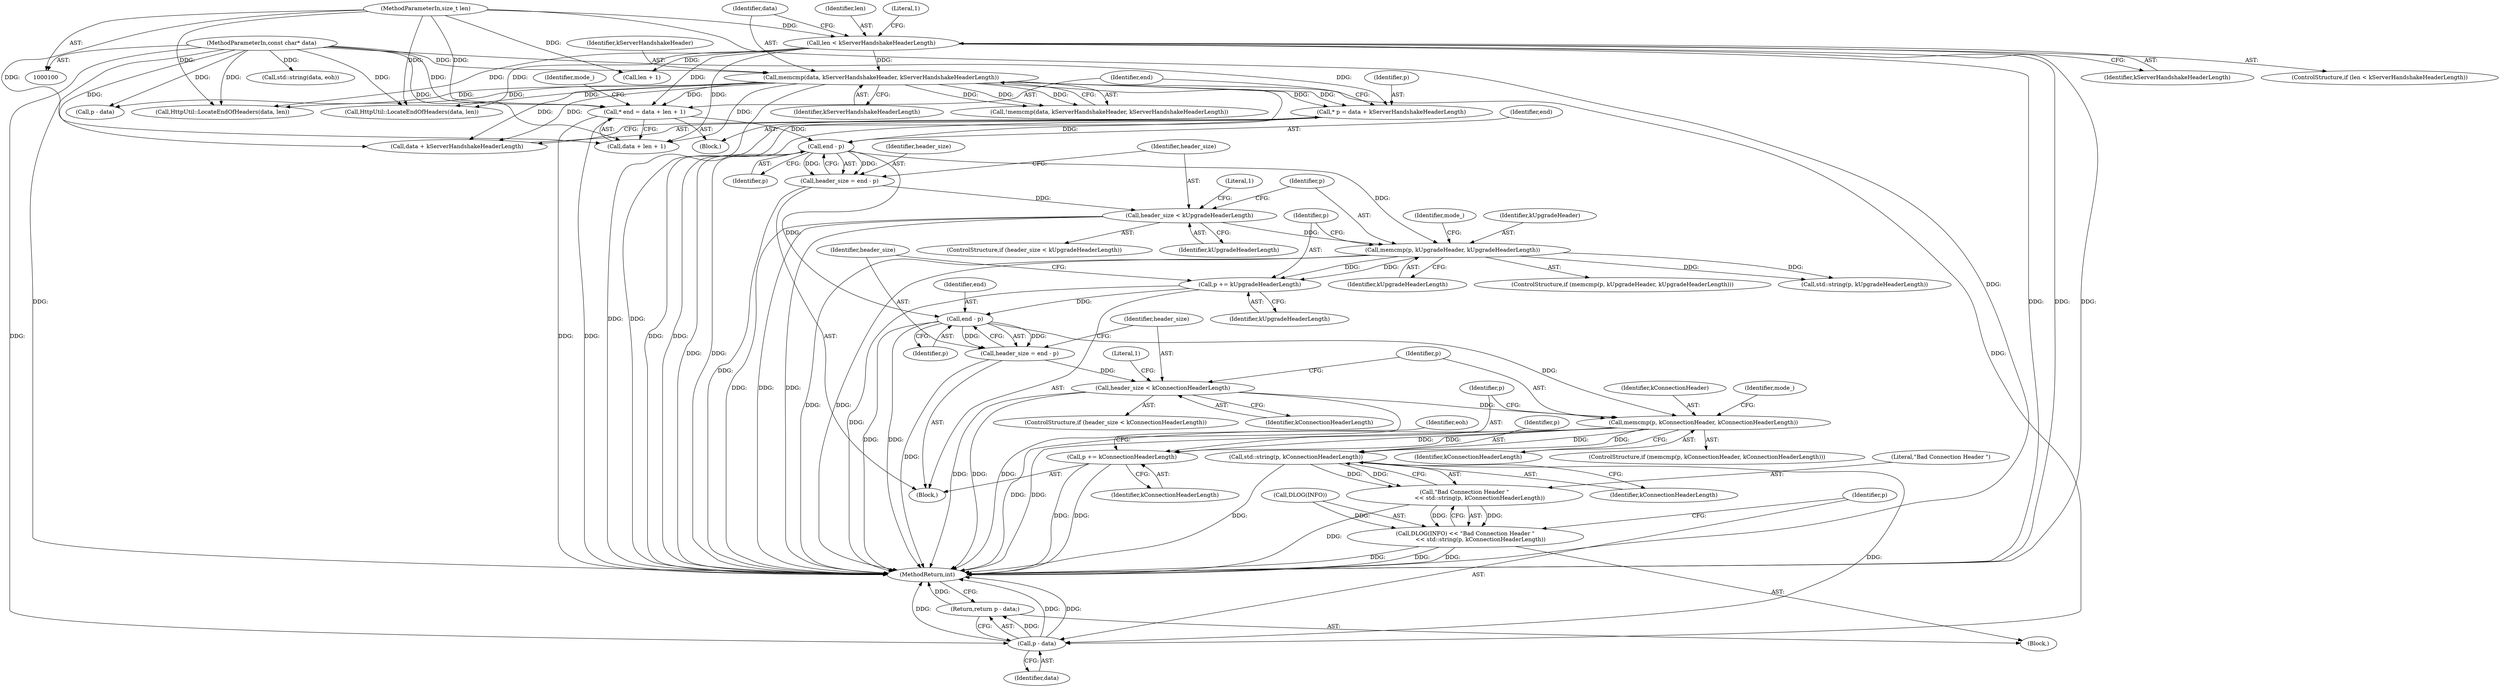 digraph "1_Chrome_511d0a0a31a54e0cc0f15cb1b977dc9f9b20f0d3_4@API" {
"1000211" [label="(Call,memcmp(p, kConnectionHeader, kConnectionHeaderLength))"];
"1000200" [label="(Call,end - p)"];
"1000164" [label="(Call,end - p)"];
"1000149" [label="(Call,* end = data + len + 1)"];
"1000101" [label="(MethodParameterIn,const char* data)"];
"1000117" [label="(Call,memcmp(data, kServerHandshakeHeader, kServerHandshakeHeaderLength))"];
"1000108" [label="(Call,len < kServerHandshakeHeaderLength)"];
"1000102" [label="(MethodParameterIn,size_t len)"];
"1000143" [label="(Call,* p = data + kServerHandshakeHeaderLength)"];
"1000195" [label="(Call,p += kUpgradeHeaderLength)"];
"1000175" [label="(Call,memcmp(p, kUpgradeHeader, kUpgradeHeaderLength))"];
"1000168" [label="(Call,header_size < kUpgradeHeaderLength)"];
"1000162" [label="(Call,header_size = end - p)"];
"1000204" [label="(Call,header_size < kConnectionHeaderLength)"];
"1000198" [label="(Call,header_size = end - p)"];
"1000224" [label="(Call,std::string(p, kConnectionHeaderLength))"];
"1000222" [label="(Call,\"Bad Connection Header \"\n                 << std::string(p, kConnectionHeaderLength))"];
"1000219" [label="(Call,DLOG(INFO) << \"Bad Connection Header \"\n                 << std::string(p, kConnectionHeaderLength))"];
"1000228" [label="(Call,p - data)"];
"1000227" [label="(Return,return p - data;)"];
"1000231" [label="(Call,p += kConnectionHeaderLength)"];
"1000226" [label="(Identifier,kConnectionHeaderLength)"];
"1000167" [label="(ControlStructure,if (header_size < kUpgradeHeaderLength))"];
"1000145" [label="(Call,data + kServerHandshakeHeaderLength)"];
"1000173" [label="(Literal,1)"];
"1000213" [label="(Identifier,kConnectionHeader)"];
"1000117" [label="(Call,memcmp(data, kServerHandshakeHeader, kServerHandshakeHeaderLength))"];
"1000168" [label="(Call,header_size < kUpgradeHeaderLength)"];
"1000169" [label="(Identifier,header_size)"];
"1000103" [label="(Block,)"];
"1000223" [label="(Literal,\"Bad Connection Header \")"];
"1000151" [label="(Call,data + len + 1)"];
"1000237" [label="(Call,HttpUtil::LocateEndOfHeaders(data, len))"];
"1000233" [label="(Identifier,kConnectionHeaderLength)"];
"1000203" [label="(ControlStructure,if (header_size < kConnectionHeaderLength))"];
"1000102" [label="(MethodParameterIn,size_t len)"];
"1000143" [label="(Call,* p = data + kServerHandshakeHeaderLength)"];
"1000118" [label="(Identifier,data)"];
"1000219" [label="(Call,DLOG(INFO) << \"Bad Connection Header \"\n                 << std::string(p, kConnectionHeaderLength))"];
"1000204" [label="(Call,header_size < kConnectionHeaderLength)"];
"1000175" [label="(Call,memcmp(p, kUpgradeHeader, kUpgradeHeaderLength))"];
"1000201" [label="(Identifier,end)"];
"1000120" [label="(Identifier,kServerHandshakeHeaderLength)"];
"1000153" [label="(Call,len + 1)"];
"1000150" [label="(Identifier,end)"];
"1000214" [label="(Identifier,kConnectionHeaderLength)"];
"1000210" [label="(ControlStructure,if (memcmp(p, kConnectionHeader, kConnectionHeaderLength)))"];
"1000198" [label="(Call,header_size = end - p)"];
"1000101" [label="(MethodParameterIn,const char* data)"];
"1000174" [label="(ControlStructure,if (memcmp(p, kUpgradeHeader, kUpgradeHeaderLength)))"];
"1000163" [label="(Identifier,header_size)"];
"1000224" [label="(Call,std::string(p, kConnectionHeaderLength))"];
"1000162" [label="(Call,header_size = end - p)"];
"1000130" [label="(Call,HttpUtil::LocateEndOfHeaders(data, len))"];
"1000231" [label="(Call,p += kConnectionHeaderLength)"];
"1000220" [label="(Call,DLOG(INFO))"];
"1000195" [label="(Call,p += kUpgradeHeaderLength)"];
"1000160" [label="(Block,)"];
"1000176" [label="(Identifier,p)"];
"1000181" [label="(Identifier,mode_)"];
"1000165" [label="(Identifier,end)"];
"1000166" [label="(Identifier,p)"];
"1000217" [label="(Identifier,mode_)"];
"1000188" [label="(Call,std::string(p, kUpgradeHeaderLength))"];
"1000206" [label="(Identifier,kConnectionHeaderLength)"];
"1000259" [label="(Call,std::string(data, eoh))"];
"1000222" [label="(Call,\"Bad Connection Header \"\n                 << std::string(p, kConnectionHeaderLength))"];
"1000110" [label="(Identifier,kServerHandshakeHeaderLength)"];
"1000158" [label="(Identifier,mode_)"];
"1000114" [label="(Literal,1)"];
"1000196" [label="(Identifier,p)"];
"1000209" [label="(Literal,1)"];
"1000230" [label="(Identifier,data)"];
"1000212" [label="(Identifier,p)"];
"1000109" [label="(Identifier,len)"];
"1000200" [label="(Call,end - p)"];
"1000177" [label="(Identifier,kUpgradeHeader)"];
"1000192" [label="(Call,p - data)"];
"1000202" [label="(Identifier,p)"];
"1000229" [label="(Identifier,p)"];
"1000225" [label="(Identifier,p)"];
"1000170" [label="(Identifier,kUpgradeHeaderLength)"];
"1000144" [label="(Identifier,p)"];
"1000228" [label="(Call,p - data)"];
"1000211" [label="(Call,memcmp(p, kConnectionHeader, kConnectionHeaderLength))"];
"1000164" [label="(Call,end - p)"];
"1000149" [label="(Call,* end = data + len + 1)"];
"1000119" [label="(Identifier,kServerHandshakeHeader)"];
"1000215" [label="(Block,)"];
"1000178" [label="(Identifier,kUpgradeHeaderLength)"];
"1000205" [label="(Identifier,header_size)"];
"1000116" [label="(Call,!memcmp(data, kServerHandshakeHeader, kServerHandshakeHeaderLength))"];
"1000108" [label="(Call,len < kServerHandshakeHeaderLength)"];
"1000107" [label="(ControlStructure,if (len < kServerHandshakeHeaderLength))"];
"1000236" [label="(Identifier,eoh)"];
"1000197" [label="(Identifier,kUpgradeHeaderLength)"];
"1000199" [label="(Identifier,header_size)"];
"1000232" [label="(Identifier,p)"];
"1000227" [label="(Return,return p - data;)"];
"1000288" [label="(MethodReturn,int)"];
"1000211" -> "1000210"  [label="AST: "];
"1000211" -> "1000214"  [label="CFG: "];
"1000212" -> "1000211"  [label="AST: "];
"1000213" -> "1000211"  [label="AST: "];
"1000214" -> "1000211"  [label="AST: "];
"1000217" -> "1000211"  [label="CFG: "];
"1000232" -> "1000211"  [label="CFG: "];
"1000211" -> "1000288"  [label="DDG: "];
"1000211" -> "1000288"  [label="DDG: "];
"1000200" -> "1000211"  [label="DDG: "];
"1000204" -> "1000211"  [label="DDG: "];
"1000211" -> "1000224"  [label="DDG: "];
"1000211" -> "1000224"  [label="DDG: "];
"1000211" -> "1000231"  [label="DDG: "];
"1000211" -> "1000231"  [label="DDG: "];
"1000200" -> "1000198"  [label="AST: "];
"1000200" -> "1000202"  [label="CFG: "];
"1000201" -> "1000200"  [label="AST: "];
"1000202" -> "1000200"  [label="AST: "];
"1000198" -> "1000200"  [label="CFG: "];
"1000200" -> "1000288"  [label="DDG: "];
"1000200" -> "1000288"  [label="DDG: "];
"1000200" -> "1000198"  [label="DDG: "];
"1000200" -> "1000198"  [label="DDG: "];
"1000164" -> "1000200"  [label="DDG: "];
"1000195" -> "1000200"  [label="DDG: "];
"1000164" -> "1000162"  [label="AST: "];
"1000164" -> "1000166"  [label="CFG: "];
"1000165" -> "1000164"  [label="AST: "];
"1000166" -> "1000164"  [label="AST: "];
"1000162" -> "1000164"  [label="CFG: "];
"1000164" -> "1000288"  [label="DDG: "];
"1000164" -> "1000288"  [label="DDG: "];
"1000164" -> "1000162"  [label="DDG: "];
"1000164" -> "1000162"  [label="DDG: "];
"1000149" -> "1000164"  [label="DDG: "];
"1000143" -> "1000164"  [label="DDG: "];
"1000164" -> "1000175"  [label="DDG: "];
"1000149" -> "1000103"  [label="AST: "];
"1000149" -> "1000151"  [label="CFG: "];
"1000150" -> "1000149"  [label="AST: "];
"1000151" -> "1000149"  [label="AST: "];
"1000158" -> "1000149"  [label="CFG: "];
"1000149" -> "1000288"  [label="DDG: "];
"1000149" -> "1000288"  [label="DDG: "];
"1000101" -> "1000149"  [label="DDG: "];
"1000117" -> "1000149"  [label="DDG: "];
"1000108" -> "1000149"  [label="DDG: "];
"1000102" -> "1000149"  [label="DDG: "];
"1000101" -> "1000100"  [label="AST: "];
"1000101" -> "1000288"  [label="DDG: "];
"1000101" -> "1000117"  [label="DDG: "];
"1000101" -> "1000130"  [label="DDG: "];
"1000101" -> "1000143"  [label="DDG: "];
"1000101" -> "1000145"  [label="DDG: "];
"1000101" -> "1000151"  [label="DDG: "];
"1000101" -> "1000192"  [label="DDG: "];
"1000101" -> "1000228"  [label="DDG: "];
"1000101" -> "1000237"  [label="DDG: "];
"1000101" -> "1000259"  [label="DDG: "];
"1000117" -> "1000116"  [label="AST: "];
"1000117" -> "1000120"  [label="CFG: "];
"1000118" -> "1000117"  [label="AST: "];
"1000119" -> "1000117"  [label="AST: "];
"1000120" -> "1000117"  [label="AST: "];
"1000116" -> "1000117"  [label="CFG: "];
"1000117" -> "1000288"  [label="DDG: "];
"1000117" -> "1000288"  [label="DDG: "];
"1000117" -> "1000116"  [label="DDG: "];
"1000117" -> "1000116"  [label="DDG: "];
"1000117" -> "1000116"  [label="DDG: "];
"1000108" -> "1000117"  [label="DDG: "];
"1000117" -> "1000130"  [label="DDG: "];
"1000117" -> "1000143"  [label="DDG: "];
"1000117" -> "1000143"  [label="DDG: "];
"1000117" -> "1000145"  [label="DDG: "];
"1000117" -> "1000145"  [label="DDG: "];
"1000117" -> "1000151"  [label="DDG: "];
"1000117" -> "1000192"  [label="DDG: "];
"1000117" -> "1000228"  [label="DDG: "];
"1000117" -> "1000237"  [label="DDG: "];
"1000108" -> "1000107"  [label="AST: "];
"1000108" -> "1000110"  [label="CFG: "];
"1000109" -> "1000108"  [label="AST: "];
"1000110" -> "1000108"  [label="AST: "];
"1000114" -> "1000108"  [label="CFG: "];
"1000118" -> "1000108"  [label="CFG: "];
"1000108" -> "1000288"  [label="DDG: "];
"1000108" -> "1000288"  [label="DDG: "];
"1000108" -> "1000288"  [label="DDG: "];
"1000102" -> "1000108"  [label="DDG: "];
"1000108" -> "1000130"  [label="DDG: "];
"1000108" -> "1000151"  [label="DDG: "];
"1000108" -> "1000153"  [label="DDG: "];
"1000108" -> "1000237"  [label="DDG: "];
"1000102" -> "1000100"  [label="AST: "];
"1000102" -> "1000288"  [label="DDG: "];
"1000102" -> "1000130"  [label="DDG: "];
"1000102" -> "1000151"  [label="DDG: "];
"1000102" -> "1000153"  [label="DDG: "];
"1000102" -> "1000237"  [label="DDG: "];
"1000143" -> "1000103"  [label="AST: "];
"1000143" -> "1000145"  [label="CFG: "];
"1000144" -> "1000143"  [label="AST: "];
"1000145" -> "1000143"  [label="AST: "];
"1000150" -> "1000143"  [label="CFG: "];
"1000143" -> "1000288"  [label="DDG: "];
"1000143" -> "1000288"  [label="DDG: "];
"1000195" -> "1000160"  [label="AST: "];
"1000195" -> "1000197"  [label="CFG: "];
"1000196" -> "1000195"  [label="AST: "];
"1000197" -> "1000195"  [label="AST: "];
"1000199" -> "1000195"  [label="CFG: "];
"1000195" -> "1000288"  [label="DDG: "];
"1000175" -> "1000195"  [label="DDG: "];
"1000175" -> "1000195"  [label="DDG: "];
"1000175" -> "1000174"  [label="AST: "];
"1000175" -> "1000178"  [label="CFG: "];
"1000176" -> "1000175"  [label="AST: "];
"1000177" -> "1000175"  [label="AST: "];
"1000178" -> "1000175"  [label="AST: "];
"1000181" -> "1000175"  [label="CFG: "];
"1000196" -> "1000175"  [label="CFG: "];
"1000175" -> "1000288"  [label="DDG: "];
"1000175" -> "1000288"  [label="DDG: "];
"1000168" -> "1000175"  [label="DDG: "];
"1000175" -> "1000188"  [label="DDG: "];
"1000175" -> "1000188"  [label="DDG: "];
"1000168" -> "1000167"  [label="AST: "];
"1000168" -> "1000170"  [label="CFG: "];
"1000169" -> "1000168"  [label="AST: "];
"1000170" -> "1000168"  [label="AST: "];
"1000173" -> "1000168"  [label="CFG: "];
"1000176" -> "1000168"  [label="CFG: "];
"1000168" -> "1000288"  [label="DDG: "];
"1000168" -> "1000288"  [label="DDG: "];
"1000168" -> "1000288"  [label="DDG: "];
"1000162" -> "1000168"  [label="DDG: "];
"1000162" -> "1000160"  [label="AST: "];
"1000163" -> "1000162"  [label="AST: "];
"1000169" -> "1000162"  [label="CFG: "];
"1000162" -> "1000288"  [label="DDG: "];
"1000204" -> "1000203"  [label="AST: "];
"1000204" -> "1000206"  [label="CFG: "];
"1000205" -> "1000204"  [label="AST: "];
"1000206" -> "1000204"  [label="AST: "];
"1000209" -> "1000204"  [label="CFG: "];
"1000212" -> "1000204"  [label="CFG: "];
"1000204" -> "1000288"  [label="DDG: "];
"1000204" -> "1000288"  [label="DDG: "];
"1000204" -> "1000288"  [label="DDG: "];
"1000198" -> "1000204"  [label="DDG: "];
"1000198" -> "1000160"  [label="AST: "];
"1000199" -> "1000198"  [label="AST: "];
"1000205" -> "1000198"  [label="CFG: "];
"1000198" -> "1000288"  [label="DDG: "];
"1000224" -> "1000222"  [label="AST: "];
"1000224" -> "1000226"  [label="CFG: "];
"1000225" -> "1000224"  [label="AST: "];
"1000226" -> "1000224"  [label="AST: "];
"1000222" -> "1000224"  [label="CFG: "];
"1000224" -> "1000288"  [label="DDG: "];
"1000224" -> "1000222"  [label="DDG: "];
"1000224" -> "1000222"  [label="DDG: "];
"1000224" -> "1000228"  [label="DDG: "];
"1000222" -> "1000219"  [label="AST: "];
"1000223" -> "1000222"  [label="AST: "];
"1000219" -> "1000222"  [label="CFG: "];
"1000222" -> "1000288"  [label="DDG: "];
"1000222" -> "1000219"  [label="DDG: "];
"1000222" -> "1000219"  [label="DDG: "];
"1000219" -> "1000215"  [label="AST: "];
"1000220" -> "1000219"  [label="AST: "];
"1000229" -> "1000219"  [label="CFG: "];
"1000219" -> "1000288"  [label="DDG: "];
"1000219" -> "1000288"  [label="DDG: "];
"1000219" -> "1000288"  [label="DDG: "];
"1000220" -> "1000219"  [label="DDG: "];
"1000228" -> "1000227"  [label="AST: "];
"1000228" -> "1000230"  [label="CFG: "];
"1000229" -> "1000228"  [label="AST: "];
"1000230" -> "1000228"  [label="AST: "];
"1000227" -> "1000228"  [label="CFG: "];
"1000228" -> "1000288"  [label="DDG: "];
"1000228" -> "1000288"  [label="DDG: "];
"1000228" -> "1000288"  [label="DDG: "];
"1000228" -> "1000227"  [label="DDG: "];
"1000227" -> "1000215"  [label="AST: "];
"1000288" -> "1000227"  [label="CFG: "];
"1000227" -> "1000288"  [label="DDG: "];
"1000231" -> "1000160"  [label="AST: "];
"1000231" -> "1000233"  [label="CFG: "];
"1000232" -> "1000231"  [label="AST: "];
"1000233" -> "1000231"  [label="AST: "];
"1000236" -> "1000231"  [label="CFG: "];
"1000231" -> "1000288"  [label="DDG: "];
"1000231" -> "1000288"  [label="DDG: "];
}
